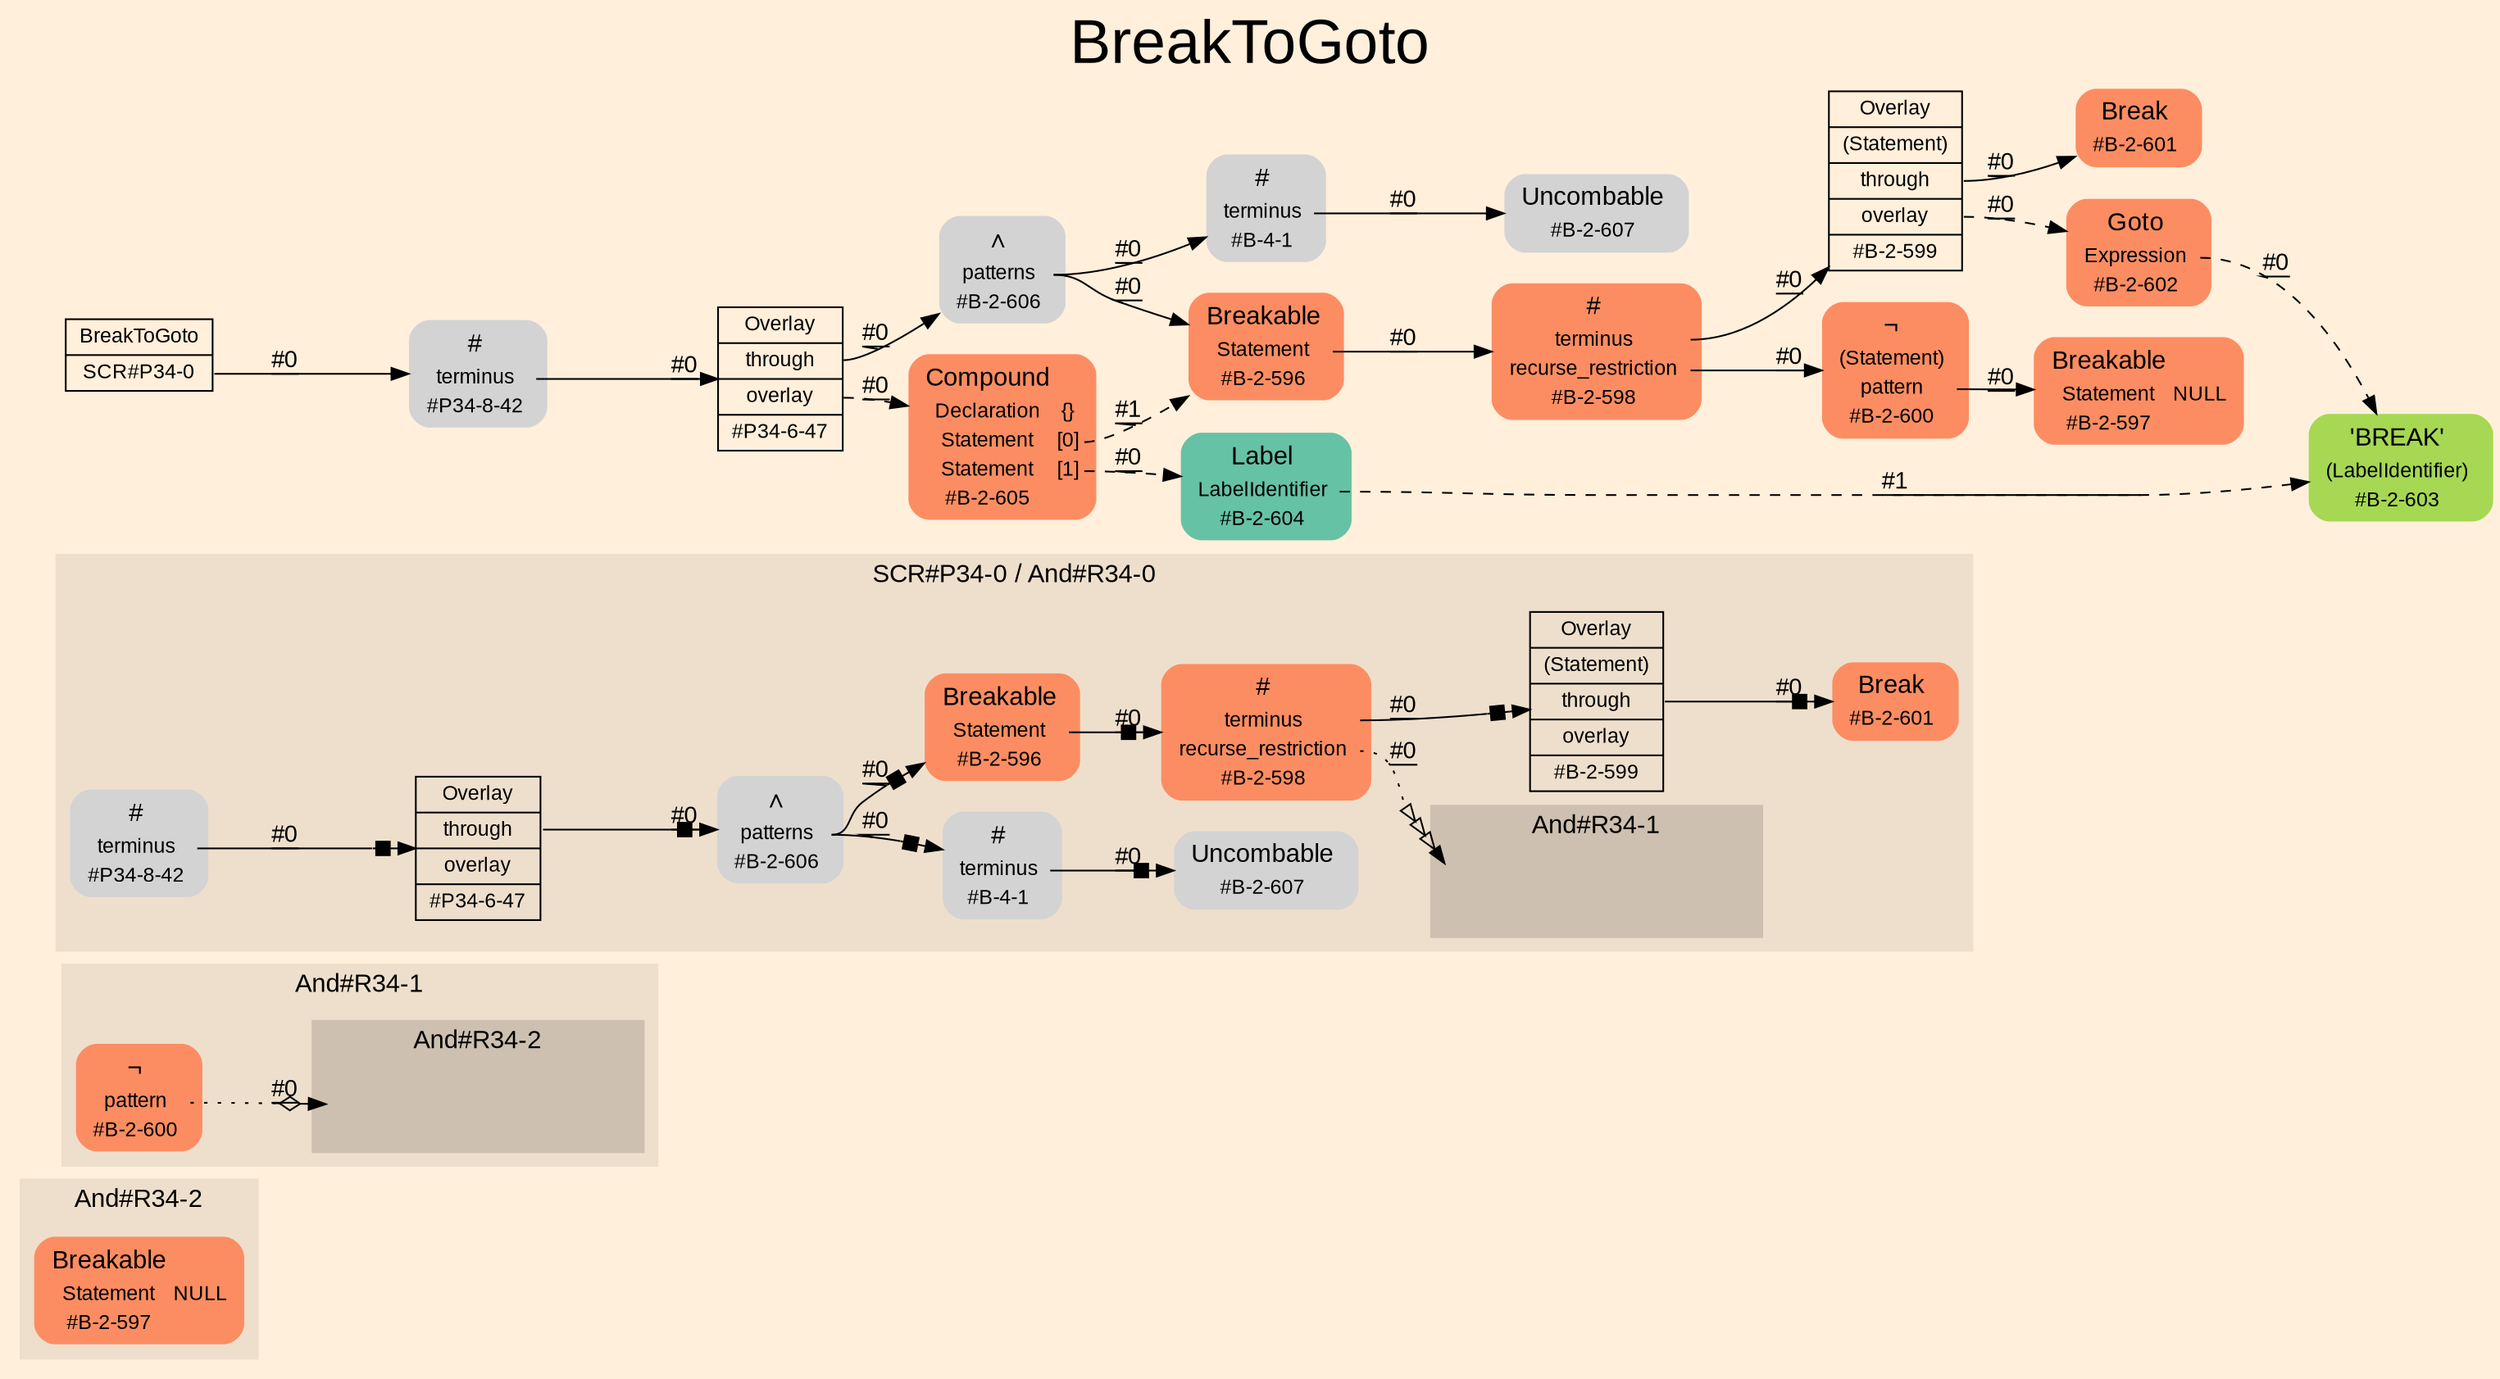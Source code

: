 digraph "BreakToGoto" {
label = "BreakToGoto"
labelloc = t
fontsize = "36"
graph [
    rankdir = "LR"
    ranksep = 0.3
    bgcolor = antiquewhite1
    color = black
    fontcolor = black
    fontname = "Arial"
];
node [
    fontname = "Arial"
];
edge [
    fontname = "Arial"
];

// -------------------- figure And#R34-2 --------------------
subgraph "clusterAnd#R34-2" {
    label = "And#R34-2"
    style = "filled"
    color = antiquewhite2
    fontsize = "15"
    "And#R34-2 / #B-2-597" [
        shape = "plaintext"
        fillcolor = "/set28/2"
        label = <<TABLE BORDER="0" CELLBORDER="0" CELLSPACING="0">
         <TR><TD><FONT POINT-SIZE="15.0">Breakable</FONT></TD><TD></TD></TR>
         <TR><TD>Statement</TD><TD PORT="port0">NULL</TD></TR>
         <TR><TD>#B-2-597</TD><TD PORT="port1"></TD></TR>
        </TABLE>>
        style = "rounded,filled"
        fontsize = "12"
    ];
    
}


// -------------------- figure And#R34-1 --------------------
subgraph "clusterAnd#R34-1" {
    label = "And#R34-1"
    style = "filled"
    color = antiquewhite2
    fontsize = "15"
    "And#R34-1 / #B-2-600" [
        shape = "plaintext"
        fillcolor = "/set28/2"
        label = <<TABLE BORDER="0" CELLBORDER="0" CELLSPACING="0">
         <TR><TD><FONT POINT-SIZE="15.0">¬</FONT></TD><TD></TD></TR>
         <TR><TD>pattern</TD><TD PORT="port0"></TD></TR>
         <TR><TD>#B-2-600</TD><TD PORT="port1"></TD></TR>
        </TABLE>>
        style = "rounded,filled"
        fontsize = "12"
    ];
    
    subgraph "clusterAnd#R34-1 / And#R34-2" {
        label = "And#R34-2"
        style = "filled"
        color = antiquewhite3
        fontsize = "15"
        "And#R34-1 / #0 / #B-2-597" [
            shape = "none"
            style = "invisible"
        ];
        
    }
    
}


// -------------------- figure And#R34-0 --------------------
subgraph "clusterAnd#R34-0" {
    label = "SCR#P34-0 / And#R34-0"
    style = "filled"
    color = antiquewhite2
    fontsize = "15"
    "And#R34-0 / #B-2-607" [
        shape = "plaintext"
        label = <<TABLE BORDER="0" CELLBORDER="0" CELLSPACING="0">
         <TR><TD><FONT POINT-SIZE="15.0">Uncombable</FONT></TD><TD></TD></TR>
         <TR><TD>#B-2-607</TD><TD PORT="port0"></TD></TR>
        </TABLE>>
        style = "rounded,filled"
        fontsize = "12"
    ];
    
    "And#R34-0 / #B-4-1" [
        shape = "plaintext"
        label = <<TABLE BORDER="0" CELLBORDER="0" CELLSPACING="0">
         <TR><TD><FONT POINT-SIZE="15.0">#</FONT></TD><TD></TD></TR>
         <TR><TD>terminus</TD><TD PORT="port0"></TD></TR>
         <TR><TD>#B-4-1</TD><TD PORT="port1"></TD></TR>
        </TABLE>>
        style = "rounded,filled"
        fontsize = "12"
    ];
    
    "And#R34-0 / #P34-6-47" [
        shape = "record"
        fillcolor = antiquewhite2
        label = "<fixed> Overlay | <port0> through | <port1> overlay | <port2> #P34-6-47"
        style = "filled"
        fontsize = "12"
        color = black
        fontcolor = black
    ];
    
    "And#R34-0 / #P34-8-42" [
        shape = "plaintext"
        label = <<TABLE BORDER="0" CELLBORDER="0" CELLSPACING="0">
         <TR><TD><FONT POINT-SIZE="15.0">#</FONT></TD><TD></TD></TR>
         <TR><TD>terminus</TD><TD PORT="port0"></TD></TR>
         <TR><TD>#P34-8-42</TD><TD PORT="port1"></TD></TR>
        </TABLE>>
        style = "rounded,filled"
        fontsize = "12"
    ];
    
    "And#R34-0 / #B-2-599" [
        shape = "record"
        fillcolor = antiquewhite2
        label = "<fixed> Overlay | <port0> (Statement) | <port1> through | <port2> overlay | <port3> #B-2-599"
        style = "filled"
        fontsize = "12"
        color = black
        fontcolor = black
    ];
    
    "And#R34-0 / #B-2-606" [
        shape = "plaintext"
        label = <<TABLE BORDER="0" CELLBORDER="0" CELLSPACING="0">
         <TR><TD><FONT POINT-SIZE="15.0">∧</FONT></TD><TD></TD></TR>
         <TR><TD>patterns</TD><TD PORT="port0"></TD></TR>
         <TR><TD>#B-2-606</TD><TD PORT="port1"></TD></TR>
        </TABLE>>
        style = "rounded,filled"
        fontsize = "12"
    ];
    
    "And#R34-0 / #B-2-601" [
        shape = "plaintext"
        fillcolor = "/set28/2"
        label = <<TABLE BORDER="0" CELLBORDER="0" CELLSPACING="0">
         <TR><TD><FONT POINT-SIZE="15.0">Break</FONT></TD><TD></TD></TR>
         <TR><TD>#B-2-601</TD><TD PORT="port0"></TD></TR>
        </TABLE>>
        style = "rounded,filled"
        fontsize = "12"
    ];
    
    "And#R34-0 / #B-2-596" [
        shape = "plaintext"
        fillcolor = "/set28/2"
        label = <<TABLE BORDER="0" CELLBORDER="0" CELLSPACING="0">
         <TR><TD><FONT POINT-SIZE="15.0">Breakable</FONT></TD><TD></TD></TR>
         <TR><TD>Statement</TD><TD PORT="port0"></TD></TR>
         <TR><TD>#B-2-596</TD><TD PORT="port1"></TD></TR>
        </TABLE>>
        style = "rounded,filled"
        fontsize = "12"
    ];
    
    "And#R34-0 / #B-2-598" [
        shape = "plaintext"
        fillcolor = "/set28/2"
        label = <<TABLE BORDER="0" CELLBORDER="0" CELLSPACING="0">
         <TR><TD><FONT POINT-SIZE="15.0">#</FONT></TD><TD></TD></TR>
         <TR><TD>terminus</TD><TD PORT="port0"></TD></TR>
         <TR><TD>recurse_restriction</TD><TD PORT="port1"></TD></TR>
         <TR><TD>#B-2-598</TD><TD PORT="port2"></TD></TR>
        </TABLE>>
        style = "rounded,filled"
        fontsize = "12"
    ];
    
    subgraph "clusterAnd#R34-0 / And#R34-1" {
        label = "And#R34-1"
        style = "filled"
        color = antiquewhite3
        fontsize = "15"
        "And#R34-0 / #0 / #B-2-600" [
            shape = "none"
            style = "invisible"
        ];
        
    }
    
}


// -------------------- transformation figure --------------------
"CR#P34-0" [
    shape = "record"
    fillcolor = antiquewhite1
    label = "<fixed> BreakToGoto | <port0> SCR#P34-0"
    style = "filled"
    fontsize = "12"
    color = black
    fontcolor = black
];

"#P34-8-42" [
    shape = "plaintext"
    label = <<TABLE BORDER="0" CELLBORDER="0" CELLSPACING="0">
     <TR><TD><FONT POINT-SIZE="15.0">#</FONT></TD><TD></TD></TR>
     <TR><TD>terminus</TD><TD PORT="port0"></TD></TR>
     <TR><TD>#P34-8-42</TD><TD PORT="port1"></TD></TR>
    </TABLE>>
    style = "rounded,filled"
    fontsize = "12"
];

"#P34-6-47" [
    shape = "record"
    fillcolor = antiquewhite1
    label = "<fixed> Overlay | <port0> through | <port1> overlay | <port2> #P34-6-47"
    style = "filled"
    fontsize = "12"
    color = black
    fontcolor = black
];

"#B-2-606" [
    shape = "plaintext"
    label = <<TABLE BORDER="0" CELLBORDER="0" CELLSPACING="0">
     <TR><TD><FONT POINT-SIZE="15.0">∧</FONT></TD><TD></TD></TR>
     <TR><TD>patterns</TD><TD PORT="port0"></TD></TR>
     <TR><TD>#B-2-606</TD><TD PORT="port1"></TD></TR>
    </TABLE>>
    style = "rounded,filled"
    fontsize = "12"
];

"#B-2-596" [
    shape = "plaintext"
    fillcolor = "/set28/2"
    label = <<TABLE BORDER="0" CELLBORDER="0" CELLSPACING="0">
     <TR><TD><FONT POINT-SIZE="15.0">Breakable</FONT></TD><TD></TD></TR>
     <TR><TD>Statement</TD><TD PORT="port0"></TD></TR>
     <TR><TD>#B-2-596</TD><TD PORT="port1"></TD></TR>
    </TABLE>>
    style = "rounded,filled"
    fontsize = "12"
];

"#B-2-598" [
    shape = "plaintext"
    fillcolor = "/set28/2"
    label = <<TABLE BORDER="0" CELLBORDER="0" CELLSPACING="0">
     <TR><TD><FONT POINT-SIZE="15.0">#</FONT></TD><TD></TD></TR>
     <TR><TD>terminus</TD><TD PORT="port0"></TD></TR>
     <TR><TD>recurse_restriction</TD><TD PORT="port1"></TD></TR>
     <TR><TD>#B-2-598</TD><TD PORT="port2"></TD></TR>
    </TABLE>>
    style = "rounded,filled"
    fontsize = "12"
];

"#B-2-599" [
    shape = "record"
    fillcolor = antiquewhite1
    label = "<fixed> Overlay | <port0> (Statement) | <port1> through | <port2> overlay | <port3> #B-2-599"
    style = "filled"
    fontsize = "12"
    color = black
    fontcolor = black
];

"#B-2-601" [
    shape = "plaintext"
    fillcolor = "/set28/2"
    label = <<TABLE BORDER="0" CELLBORDER="0" CELLSPACING="0">
     <TR><TD><FONT POINT-SIZE="15.0">Break</FONT></TD><TD></TD></TR>
     <TR><TD>#B-2-601</TD><TD PORT="port0"></TD></TR>
    </TABLE>>
    style = "rounded,filled"
    fontsize = "12"
];

"#B-2-602" [
    shape = "plaintext"
    fillcolor = "/set28/2"
    label = <<TABLE BORDER="0" CELLBORDER="0" CELLSPACING="0">
     <TR><TD><FONT POINT-SIZE="15.0">Goto</FONT></TD><TD></TD></TR>
     <TR><TD>Expression</TD><TD PORT="port0"></TD></TR>
     <TR><TD>#B-2-602</TD><TD PORT="port1"></TD></TR>
    </TABLE>>
    style = "rounded,filled"
    fontsize = "12"
];

"#B-2-603" [
    shape = "plaintext"
    fillcolor = "/set28/5"
    label = <<TABLE BORDER="0" CELLBORDER="0" CELLSPACING="0">
     <TR><TD><FONT POINT-SIZE="15.0">'BREAK'</FONT></TD><TD></TD></TR>
     <TR><TD>(LabelIdentifier)</TD><TD PORT="port0"></TD></TR>
     <TR><TD>#B-2-603</TD><TD PORT="port1"></TD></TR>
    </TABLE>>
    style = "rounded,filled"
    fontsize = "12"
];

"#B-2-600" [
    shape = "plaintext"
    fillcolor = "/set28/2"
    label = <<TABLE BORDER="0" CELLBORDER="0" CELLSPACING="0">
     <TR><TD><FONT POINT-SIZE="15.0">¬</FONT></TD><TD></TD></TR>
     <TR><TD>(Statement)</TD><TD PORT="port0"></TD></TR>
     <TR><TD>pattern</TD><TD PORT="port1"></TD></TR>
     <TR><TD>#B-2-600</TD><TD PORT="port2"></TD></TR>
    </TABLE>>
    style = "rounded,filled"
    fontsize = "12"
];

"#B-2-597" [
    shape = "plaintext"
    fillcolor = "/set28/2"
    label = <<TABLE BORDER="0" CELLBORDER="0" CELLSPACING="0">
     <TR><TD><FONT POINT-SIZE="15.0">Breakable</FONT></TD><TD></TD></TR>
     <TR><TD>Statement</TD><TD PORT="port0">NULL</TD></TR>
     <TR><TD>#B-2-597</TD><TD PORT="port1"></TD></TR>
    </TABLE>>
    style = "rounded,filled"
    fontsize = "12"
];

"#B-4-1" [
    shape = "plaintext"
    label = <<TABLE BORDER="0" CELLBORDER="0" CELLSPACING="0">
     <TR><TD><FONT POINT-SIZE="15.0">#</FONT></TD><TD></TD></TR>
     <TR><TD>terminus</TD><TD PORT="port0"></TD></TR>
     <TR><TD>#B-4-1</TD><TD PORT="port1"></TD></TR>
    </TABLE>>
    style = "rounded,filled"
    fontsize = "12"
];

"#B-2-607" [
    shape = "plaintext"
    label = <<TABLE BORDER="0" CELLBORDER="0" CELLSPACING="0">
     <TR><TD><FONT POINT-SIZE="15.0">Uncombable</FONT></TD><TD></TD></TR>
     <TR><TD>#B-2-607</TD><TD PORT="port0"></TD></TR>
    </TABLE>>
    style = "rounded,filled"
    fontsize = "12"
];

"#B-2-605" [
    shape = "plaintext"
    fillcolor = "/set28/2"
    label = <<TABLE BORDER="0" CELLBORDER="0" CELLSPACING="0">
     <TR><TD><FONT POINT-SIZE="15.0">Compound</FONT></TD><TD></TD></TR>
     <TR><TD>Declaration</TD><TD PORT="port0">{}</TD></TR>
     <TR><TD>Statement</TD><TD PORT="port1">[0]</TD></TR>
     <TR><TD>Statement</TD><TD PORT="port2">[1]</TD></TR>
     <TR><TD>#B-2-605</TD><TD PORT="port3"></TD></TR>
    </TABLE>>
    style = "rounded,filled"
    fontsize = "12"
];

"#B-2-604" [
    shape = "plaintext"
    fillcolor = "/set28/1"
    label = <<TABLE BORDER="0" CELLBORDER="0" CELLSPACING="0">
     <TR><TD><FONT POINT-SIZE="15.0">Label</FONT></TD><TD></TD></TR>
     <TR><TD>LabelIdentifier</TD><TD PORT="port0"></TD></TR>
     <TR><TD>#B-2-604</TD><TD PORT="port1"></TD></TR>
    </TABLE>>
    style = "rounded,filled"
    fontsize = "12"
];


// -------------------- links --------------------
// links for block CR#P34-0
"CR#P34-0":port0 -> "#P34-8-42" [
    style="solid"
    label = "#0"
    decorate = true
    color = black
    fontcolor = black
];

// links for block #P34-8-42
"#P34-8-42":port0 -> "#P34-6-47" [
    style="solid"
    label = "#0"
    decorate = true
    color = black
    fontcolor = black
];

// links for block #P34-6-47
"#P34-6-47":port0 -> "#B-2-606" [
    style="solid"
    label = "#0"
    decorate = true
    color = black
    fontcolor = black
];

"#P34-6-47":port1 -> "#B-2-605" [
    style="dashed"
    label = "#0"
    decorate = true
    color = black
    fontcolor = black
];

// links for block #B-2-606
"#B-2-606":port0 -> "#B-2-596" [
    style="solid"
    label = "#0"
    decorate = true
    color = black
    fontcolor = black
];

"#B-2-606":port0 -> "#B-4-1" [
    style="solid"
    label = "#0"
    decorate = true
    color = black
    fontcolor = black
];

// links for block #B-2-596
"#B-2-596":port0 -> "#B-2-598" [
    style="solid"
    label = "#0"
    decorate = true
    color = black
    fontcolor = black
];

// links for block #B-2-598
"#B-2-598":port0 -> "#B-2-599" [
    style="solid"
    label = "#0"
    decorate = true
    color = black
    fontcolor = black
];

"#B-2-598":port1 -> "#B-2-600" [
    style="solid"
    label = "#0"
    decorate = true
    color = black
    fontcolor = black
];

// links for block #B-2-599
"#B-2-599":port1 -> "#B-2-601" [
    style="solid"
    label = "#0"
    decorate = true
    color = black
    fontcolor = black
];

"#B-2-599":port2 -> "#B-2-602" [
    style="dashed"
    label = "#0"
    decorate = true
    color = black
    fontcolor = black
];

// links for block #B-2-601
// links for block #B-2-602
"#B-2-602":port0 -> "#B-2-603" [
    style="dashed"
    label = "#0"
    decorate = true
    color = black
    fontcolor = black
];

// links for block #B-2-603
// links for block #B-2-600
"#B-2-600":port1 -> "#B-2-597" [
    style="solid"
    label = "#0"
    decorate = true
    color = black
    fontcolor = black
];

// links for block #B-2-597
// links for block #B-4-1
"#B-4-1":port0 -> "#B-2-607" [
    style="solid"
    label = "#0"
    decorate = true
    color = black
    fontcolor = black
];

// links for block #B-2-607
// links for block #B-2-605
"#B-2-605":port1 -> "#B-2-596" [
    style="dashed"
    label = "#1"
    decorate = true
    color = black
    fontcolor = black
];

"#B-2-605":port2 -> "#B-2-604" [
    style="dashed"
    label = "#0"
    decorate = true
    color = black
    fontcolor = black
];

// links for block #B-2-604
"#B-2-604":port0 -> "#B-2-603" [
    style="dashed"
    label = "#1"
    decorate = true
    color = black
    fontcolor = black
];

// links for block And#R34-0 / #B-2-607
// links for block And#R34-0 / #B-4-1
"And#R34-0 / #B-4-1":port0 -> "And#R34-0 / #B-2-607" [
    style="solid"
    arrowhead="normalnonebox"
    label = "#0"
    decorate = true
    color = black
    fontcolor = black
];

// links for block And#R34-0 / #P34-6-47
"And#R34-0 / #P34-6-47":port0 -> "And#R34-0 / #B-2-606" [
    style="solid"
    arrowhead="normalnonebox"
    label = "#0"
    decorate = true
    color = black
    fontcolor = black
];

// links for block And#R34-0 / #P34-8-42
"And#R34-0 / #P34-8-42":port0 -> "And#R34-0 / #P34-6-47" [
    style="solid"
    arrowhead="normalnonebox"
    label = "#0"
    decorate = true
    color = black
    fontcolor = black
];

// links for block And#R34-0 / #B-2-599
"And#R34-0 / #B-2-599":port1 -> "And#R34-0 / #B-2-601" [
    style="solid"
    arrowhead="normalnonebox"
    label = "#0"
    decorate = true
    color = black
    fontcolor = black
];

// links for block And#R34-0 / #B-2-606
"And#R34-0 / #B-2-606":port0 -> "And#R34-0 / #B-2-596" [
    style="solid"
    arrowhead="normalnonebox"
    label = "#0"
    decorate = true
    color = black
    fontcolor = black
];

"And#R34-0 / #B-2-606":port0 -> "And#R34-0 / #B-4-1" [
    style="solid"
    arrowhead="normalnonebox"
    label = "#0"
    decorate = true
    color = black
    fontcolor = black
];

// links for block And#R34-0 / #B-2-601
// links for block And#R34-0 / #B-2-596
"And#R34-0 / #B-2-596":port0 -> "And#R34-0 / #B-2-598" [
    style="solid"
    arrowhead="normalnonebox"
    label = "#0"
    decorate = true
    color = black
    fontcolor = black
];

// links for block And#R34-0 / #B-2-598
"And#R34-0 / #B-2-598":port0 -> "And#R34-0 / #B-2-599" [
    style="solid"
    arrowhead="normalnonebox"
    label = "#0"
    decorate = true
    color = black
    fontcolor = black
];

"And#R34-0 / #B-2-598":port1 -> "And#R34-0 / #0 / #B-2-600" [
    style="dotted"
    arrowhead="normalonormalonormalonormal"
    label = "#0"
    decorate = true
    color = black
    fontcolor = black
];

// links for block And#R34-0 / #0 / #B-2-600
// links for block And#R34-1 / #B-2-600
"And#R34-1 / #B-2-600":port0 -> "And#R34-1 / #0 / #B-2-597" [
    style="dotted"
    arrowhead="normalnoneodiamond"
    label = "#0"
    decorate = true
    color = black
    fontcolor = black
];

// links for block And#R34-1 / #0 / #B-2-597
// links for block And#R34-2 / #B-2-597
}
